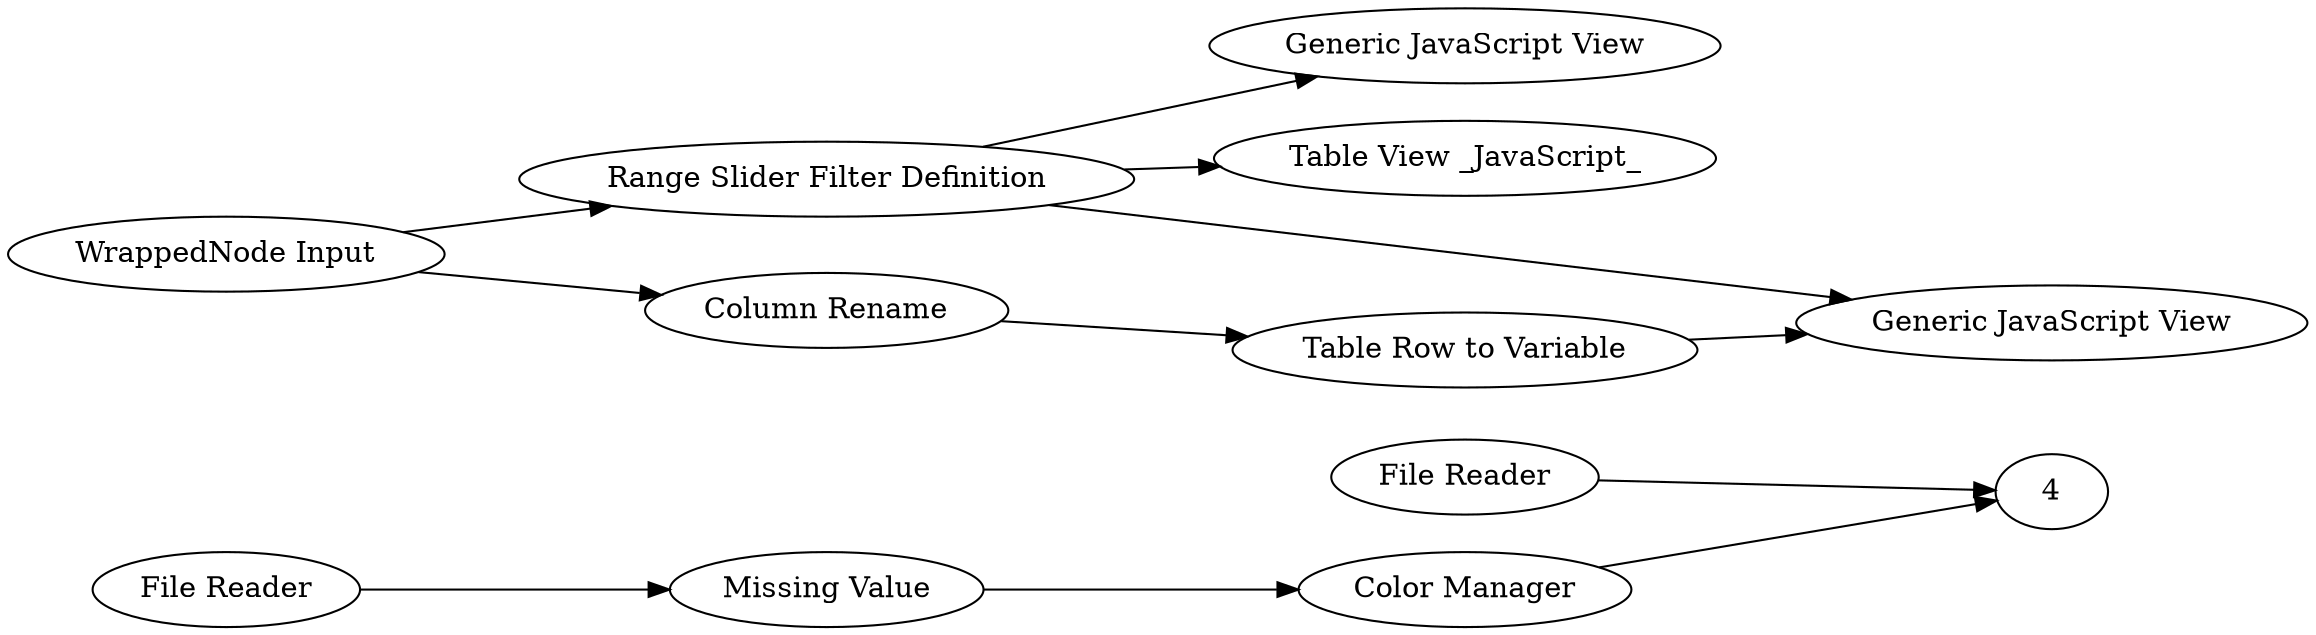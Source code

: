digraph {
	5 [label="WrappedNode Output"]
	7 [label="Generic JavaScript View"]
	8 [label="Table View _JavaScript_"]
	9 [label="Range Slider Filter Definition"]
	11 [label="Generic JavaScript View"]
	12 [label="WrappedNode Input"]
	14 [label="Column Rename"]
	15 [label="Table Row to Variable"]
	5 [label="Color Manager"]
	19 [label="Missing Value"]
	20 [label="File Reader"]
	22 [label="File Reader"]
	9 -> 8
	9 -> 11
	9 -> 7
	12 -> 14
	12 -> 9
	14 -> 15
	15 -> 11
	5 -> 4
	19 -> 5
	20 -> 4
	22 -> 19
	rankdir=LR
}
